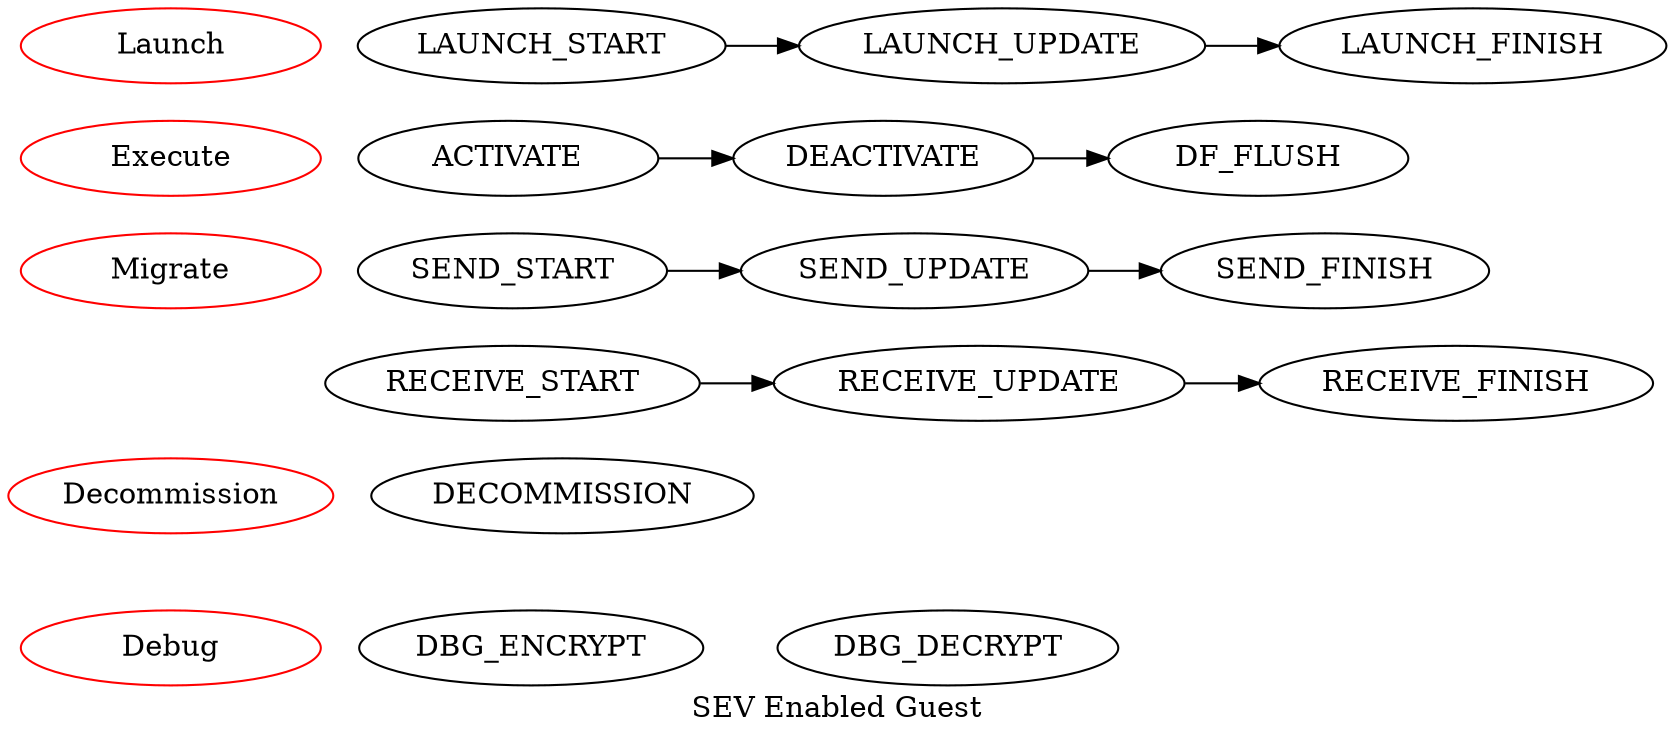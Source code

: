 digraph hello{
	graph[ranksep = 0.25; label = "SEV Enabled Guest\n"];
	node[width = 2;];

	{
		rank = same;
		launch[label = "Launch"; color = red];
		launch_start[label = "LAUNCH_START"];
		launch_update[label = "LAUNCH_UPDATE"];
		launch_finish[label = "LAUNCH_FINISH"];
		launch_start -> launch_update -> launch_finish[minlen = 2];
	}
	
	launch -> execute[style = invis];
	
	{
		rank = same;
		execute[label = "Execute"; color = red];
		activate[label = "ACTIVATE"];
		deactivate[label = "DEACTIVATE"];
		df_flash[label = "DF_FLUSH"];
		activate -> deactivate -> df_flash[minlen = 2];
	}
	
	execute -> migrate[style = invis];
	
	{
		rank = same;
		migrate[label = "Migrate"; color = red];
		send_start[label = "SEND_START"];
		send_update[label = "SEND_UPDATE"];
		send_finish[label = "SEND_FINISH"];
		send_start -> send_update -> send_finish[minlen = 2];
	}
	
	send_start -> receive_start[style = invis];
	
	{
		rank = same;
		receive_start[label = "RECEIVE_START"];
		receive_update[label = "RECEIVE_UPDATE"];
		receive_finish[label = "RECEIVE_FINISH"];
		receive_start -> receive_update -> receive_finish[minlen = 2];
	}
	
	migrate -> stop[style = invis; minlen = 2;];
	
	{
		rank = same;
		stop[label = "Decommission"; color = red];
		decommission[label = "DECOMMISSION"];
	}
	
	stop -> debug[style = invis; minlen = 2;];
	
	{
		rank = same;
		debug[label = "Debug"; color = red];
		dbg_encrypt[label = "DBG_ENCRYPT"];
		dbg_decrypt[label = "DBG_DECRYPT"];
		dbg_encrypt -> dbg_decrypt[style = invis; minlen = 2;];
	}

}